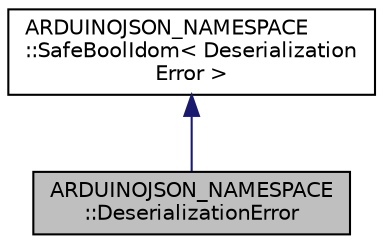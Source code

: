 digraph "ARDUINOJSON_NAMESPACE::DeserializationError"
{
 // LATEX_PDF_SIZE
  edge [fontname="Helvetica",fontsize="10",labelfontname="Helvetica",labelfontsize="10"];
  node [fontname="Helvetica",fontsize="10",shape=record];
  Node1 [label="ARDUINOJSON_NAMESPACE\l::DeserializationError",height=0.2,width=0.4,color="black", fillcolor="grey75", style="filled", fontcolor="black",tooltip=" "];
  Node2 -> Node1 [dir="back",color="midnightblue",fontsize="10",style="solid"];
  Node2 [label="ARDUINOJSON_NAMESPACE\l::SafeBoolIdom\< Deserialization\lError \>",height=0.2,width=0.4,color="black", fillcolor="white", style="filled",URL="$classARDUINOJSON__NAMESPACE_1_1SafeBoolIdom.html",tooltip=" "];
}
